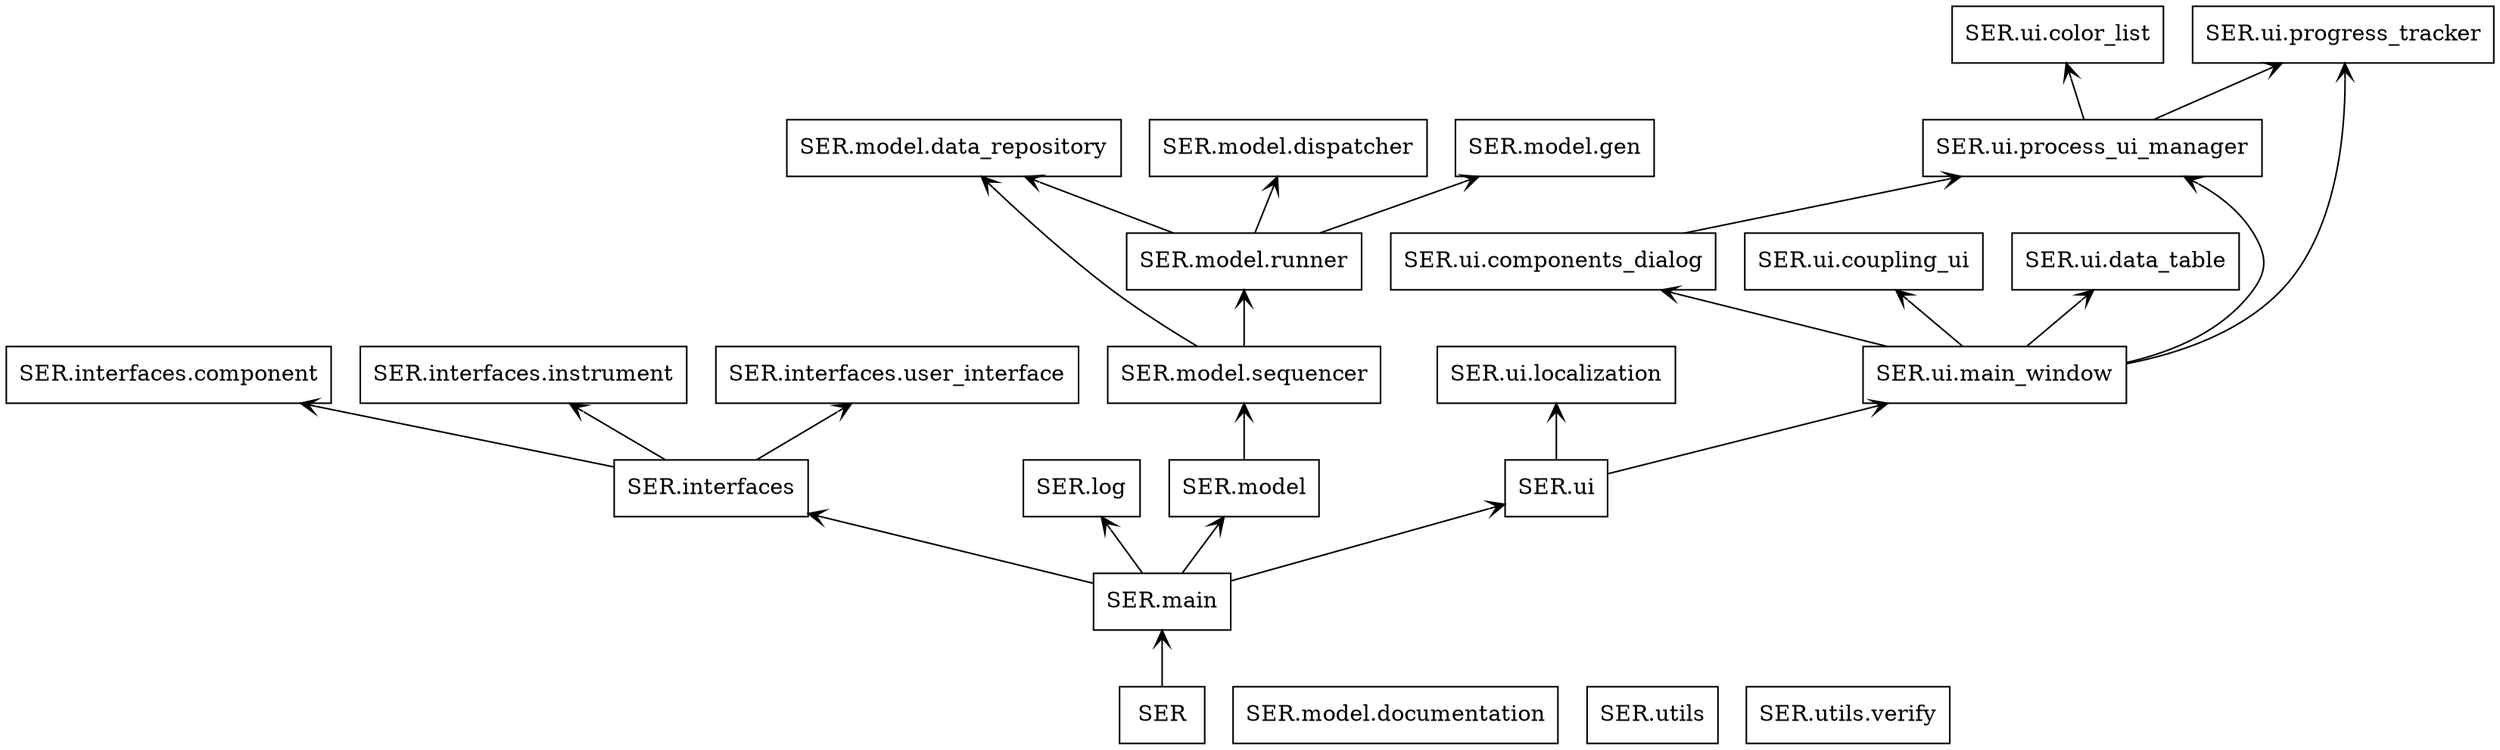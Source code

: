digraph "packages_SER" {
rankdir=BT
charset="utf-8"
"SER" [color="black", label=<SER>, shape="box", style="solid"];
"SER.interfaces" [color="black", label=<SER.interfaces>, shape="box", style="solid"];
"SER.interfaces.component" [color="black", label=<SER.interfaces.component>, shape="box", style="solid"];
"SER.interfaces.instrument" [color="black", label=<SER.interfaces.instrument>, shape="box", style="solid"];
"SER.interfaces.user_interface" [color="black", label=<SER.interfaces.user_interface>, shape="box", style="solid"];
"SER.log" [color="black", label=<SER.log>, shape="box", style="solid"];
"SER.main" [color="black", label=<SER.main>, shape="box", style="solid"];
"SER.model" [color="black", label=<SER.model>, shape="box", style="solid"];
"SER.model.data_repository" [color="black", label=<SER.model.data_repository>, shape="box", style="solid"];
"SER.model.dispatcher" [color="black", label=<SER.model.dispatcher>, shape="box", style="solid"];
"SER.model.documentation" [color="black", label=<SER.model.documentation>, shape="box", style="solid"];
"SER.model.gen" [color="black", label=<SER.model.gen>, shape="box", style="solid"];
"SER.model.runner" [color="black", label=<SER.model.runner>, shape="box", style="solid"];
"SER.model.sequencer" [color="black", label=<SER.model.sequencer>, shape="box", style="solid"];
"SER.ui" [color="black", label=<SER.ui>, shape="box", style="solid"];
"SER.ui.color_list" [color="black", label=<SER.ui.color_list>, shape="box", style="solid"];
"SER.ui.components_dialog" [color="black", label=<SER.ui.components_dialog>, shape="box", style="solid"];
"SER.ui.coupling_ui" [color="black", label=<SER.ui.coupling_ui>, shape="box", style="solid"];
"SER.ui.data_table" [color="black", label=<SER.ui.data_table>, shape="box", style="solid"];
"SER.ui.localization" [color="black", label=<SER.ui.localization>, shape="box", style="solid"];
"SER.ui.main_window" [color="black", label=<SER.ui.main_window>, shape="box", style="solid"];
"SER.ui.process_ui_manager" [color="black", label=<SER.ui.process_ui_manager>, shape="box", style="solid"];
"SER.ui.progress_tracker" [color="black", label=<SER.ui.progress_tracker>, shape="box", style="solid"];
"SER.utils" [color="black", label=<SER.utils>, shape="box", style="solid"];
"SER.utils.verify" [color="black", label=<SER.utils.verify>, shape="box", style="solid"];
"SER" -> "SER.main" [arrowhead="open", arrowtail="none"];
"SER.interfaces" -> "SER.interfaces.component" [arrowhead="open", arrowtail="none"];
"SER.interfaces" -> "SER.interfaces.instrument" [arrowhead="open", arrowtail="none"];
"SER.interfaces" -> "SER.interfaces.user_interface" [arrowhead="open", arrowtail="none"];
"SER.main" -> "SER.interfaces" [arrowhead="open", arrowtail="none"];
"SER.main" -> "SER.log" [arrowhead="open", arrowtail="none"];
"SER.main" -> "SER.model" [arrowhead="open", arrowtail="none"];
"SER.main" -> "SER.ui" [arrowhead="open", arrowtail="none"];
"SER.model" -> "SER.model.sequencer" [arrowhead="open", arrowtail="none"];
"SER.model.runner" -> "SER.model.data_repository" [arrowhead="open", arrowtail="none"];
"SER.model.runner" -> "SER.model.dispatcher" [arrowhead="open", arrowtail="none"];
"SER.model.runner" -> "SER.model.gen" [arrowhead="open", arrowtail="none"];
"SER.model.sequencer" -> "SER.model.data_repository" [arrowhead="open", arrowtail="none"];
"SER.model.sequencer" -> "SER.model.runner" [arrowhead="open", arrowtail="none"];
"SER.ui" -> "SER.ui.main_window" [arrowhead="open", arrowtail="none"];
"SER.ui" -> "SER.ui.localization" [arrowhead="open", arrowtail="none"];
"SER.ui.components_dialog" -> "SER.ui.process_ui_manager" [arrowhead="open", arrowtail="none"];
"SER.ui.main_window" -> "SER.ui.components_dialog" [arrowhead="open", arrowtail="none"];
"SER.ui.main_window" -> "SER.ui.coupling_ui" [arrowhead="open", arrowtail="none"];
"SER.ui.main_window" -> "SER.ui.data_table" [arrowhead="open", arrowtail="none"];
"SER.ui.main_window" -> "SER.ui.process_ui_manager" [arrowhead="open", arrowtail="none"];
"SER.ui.main_window" -> "SER.ui.progress_tracker" [arrowhead="open", arrowtail="none"];
"SER.ui.process_ui_manager" -> "SER.ui.color_list" [arrowhead="open", arrowtail="none"];
"SER.ui.process_ui_manager" -> "SER.ui.progress_tracker" [arrowhead="open", arrowtail="none"];
}
